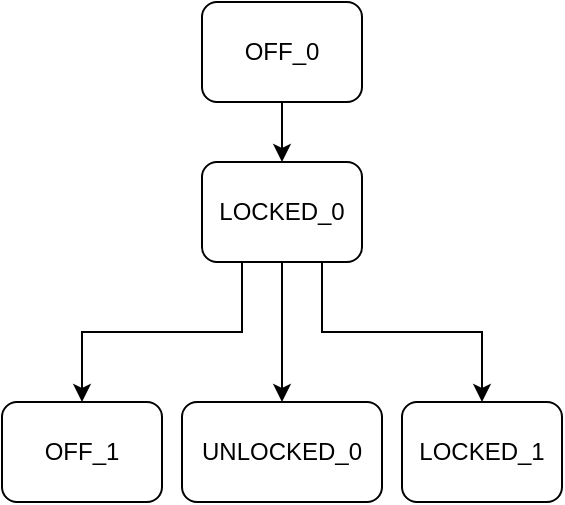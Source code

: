 <mxfile version="12.6.5" type="device"><diagram id="xjSVB10sxLPd-8cib9ma" name="Page-1"><mxGraphModel dx="456" dy="314" grid="1" gridSize="10" guides="1" tooltips="1" connect="1" arrows="1" fold="1" page="1" pageScale="1" pageWidth="850" pageHeight="1100" math="0" shadow="0"><root><mxCell id="0"/><mxCell id="1" parent="0"/><mxCell id="AXXzdey01cyGh-oDAQfy-1" style="edgeStyle=orthogonalEdgeStyle;rounded=0;orthogonalLoop=1;jettySize=auto;html=1;entryX=0.5;entryY=0;entryDx=0;entryDy=0;" edge="1" parent="1" source="AXXzdey01cyGh-oDAQfy-2" target="AXXzdey01cyGh-oDAQfy-6"><mxGeometry relative="1" as="geometry"/></mxCell><mxCell id="AXXzdey01cyGh-oDAQfy-2" value="OFF_0" style="rounded=1;whiteSpace=wrap;html=1;" vertex="1" parent="1"><mxGeometry x="140" y="170" width="80" height="50" as="geometry"/></mxCell><mxCell id="AXXzdey01cyGh-oDAQfy-3" style="edgeStyle=orthogonalEdgeStyle;rounded=0;orthogonalLoop=1;jettySize=auto;html=1;exitX=0.25;exitY=1;exitDx=0;exitDy=0;" edge="1" parent="1" source="AXXzdey01cyGh-oDAQfy-6" target="AXXzdey01cyGh-oDAQfy-9"><mxGeometry relative="1" as="geometry"/></mxCell><mxCell id="AXXzdey01cyGh-oDAQfy-4" style="edgeStyle=orthogonalEdgeStyle;rounded=0;orthogonalLoop=1;jettySize=auto;html=1;exitX=0.5;exitY=1;exitDx=0;exitDy=0;entryX=0.5;entryY=0;entryDx=0;entryDy=0;" edge="1" parent="1" source="AXXzdey01cyGh-oDAQfy-6" target="AXXzdey01cyGh-oDAQfy-8"><mxGeometry relative="1" as="geometry"/></mxCell><mxCell id="AXXzdey01cyGh-oDAQfy-5" style="edgeStyle=orthogonalEdgeStyle;rounded=0;orthogonalLoop=1;jettySize=auto;html=1;exitX=0.75;exitY=1;exitDx=0;exitDy=0;" edge="1" parent="1" source="AXXzdey01cyGh-oDAQfy-6" target="AXXzdey01cyGh-oDAQfy-7"><mxGeometry relative="1" as="geometry"/></mxCell><mxCell id="AXXzdey01cyGh-oDAQfy-6" value="LOCKED_0" style="rounded=1;whiteSpace=wrap;html=1;" vertex="1" parent="1"><mxGeometry x="140" y="250" width="80" height="50" as="geometry"/></mxCell><mxCell id="AXXzdey01cyGh-oDAQfy-7" value="LOCKED_1" style="rounded=1;whiteSpace=wrap;html=1;" vertex="1" parent="1"><mxGeometry x="240" y="370" width="80" height="50" as="geometry"/></mxCell><mxCell id="AXXzdey01cyGh-oDAQfy-8" value="UNLOCKED_0" style="rounded=1;whiteSpace=wrap;html=1;" vertex="1" parent="1"><mxGeometry x="130" y="370" width="100" height="50" as="geometry"/></mxCell><mxCell id="AXXzdey01cyGh-oDAQfy-9" value="OFF_1" style="rounded=1;whiteSpace=wrap;html=1;" vertex="1" parent="1"><mxGeometry x="40" y="370" width="80" height="50" as="geometry"/></mxCell></root></mxGraphModel></diagram></mxfile>
